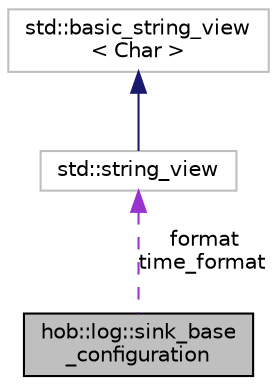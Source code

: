 digraph "hob::log::sink_base_configuration"
{
 // LATEX_PDF_SIZE
  edge [fontname="Helvetica",fontsize="10",labelfontname="Helvetica",labelfontsize="10"];
  node [fontname="Helvetica",fontsize="10",shape=record];
  Node1 [label="hob::log::sink_base\l_configuration",height=0.2,width=0.4,color="black", fillcolor="grey75", style="filled", fontcolor="black",tooltip="Defines the common configuration parameters for the sinks."];
  Node2 -> Node1 [dir="back",color="darkorchid3",fontsize="10",style="dashed",label=" format\ntime_format" ,fontname="Helvetica"];
  Node2 [label="std::string_view",height=0.2,width=0.4,color="grey75", fillcolor="white", style="filled",tooltip=" "];
  Node3 -> Node2 [dir="back",color="midnightblue",fontsize="10",style="solid",fontname="Helvetica"];
  Node3 [label="std::basic_string_view\l\< Char \>",height=0.2,width=0.4,color="grey75", fillcolor="white", style="filled",tooltip=" "];
}
